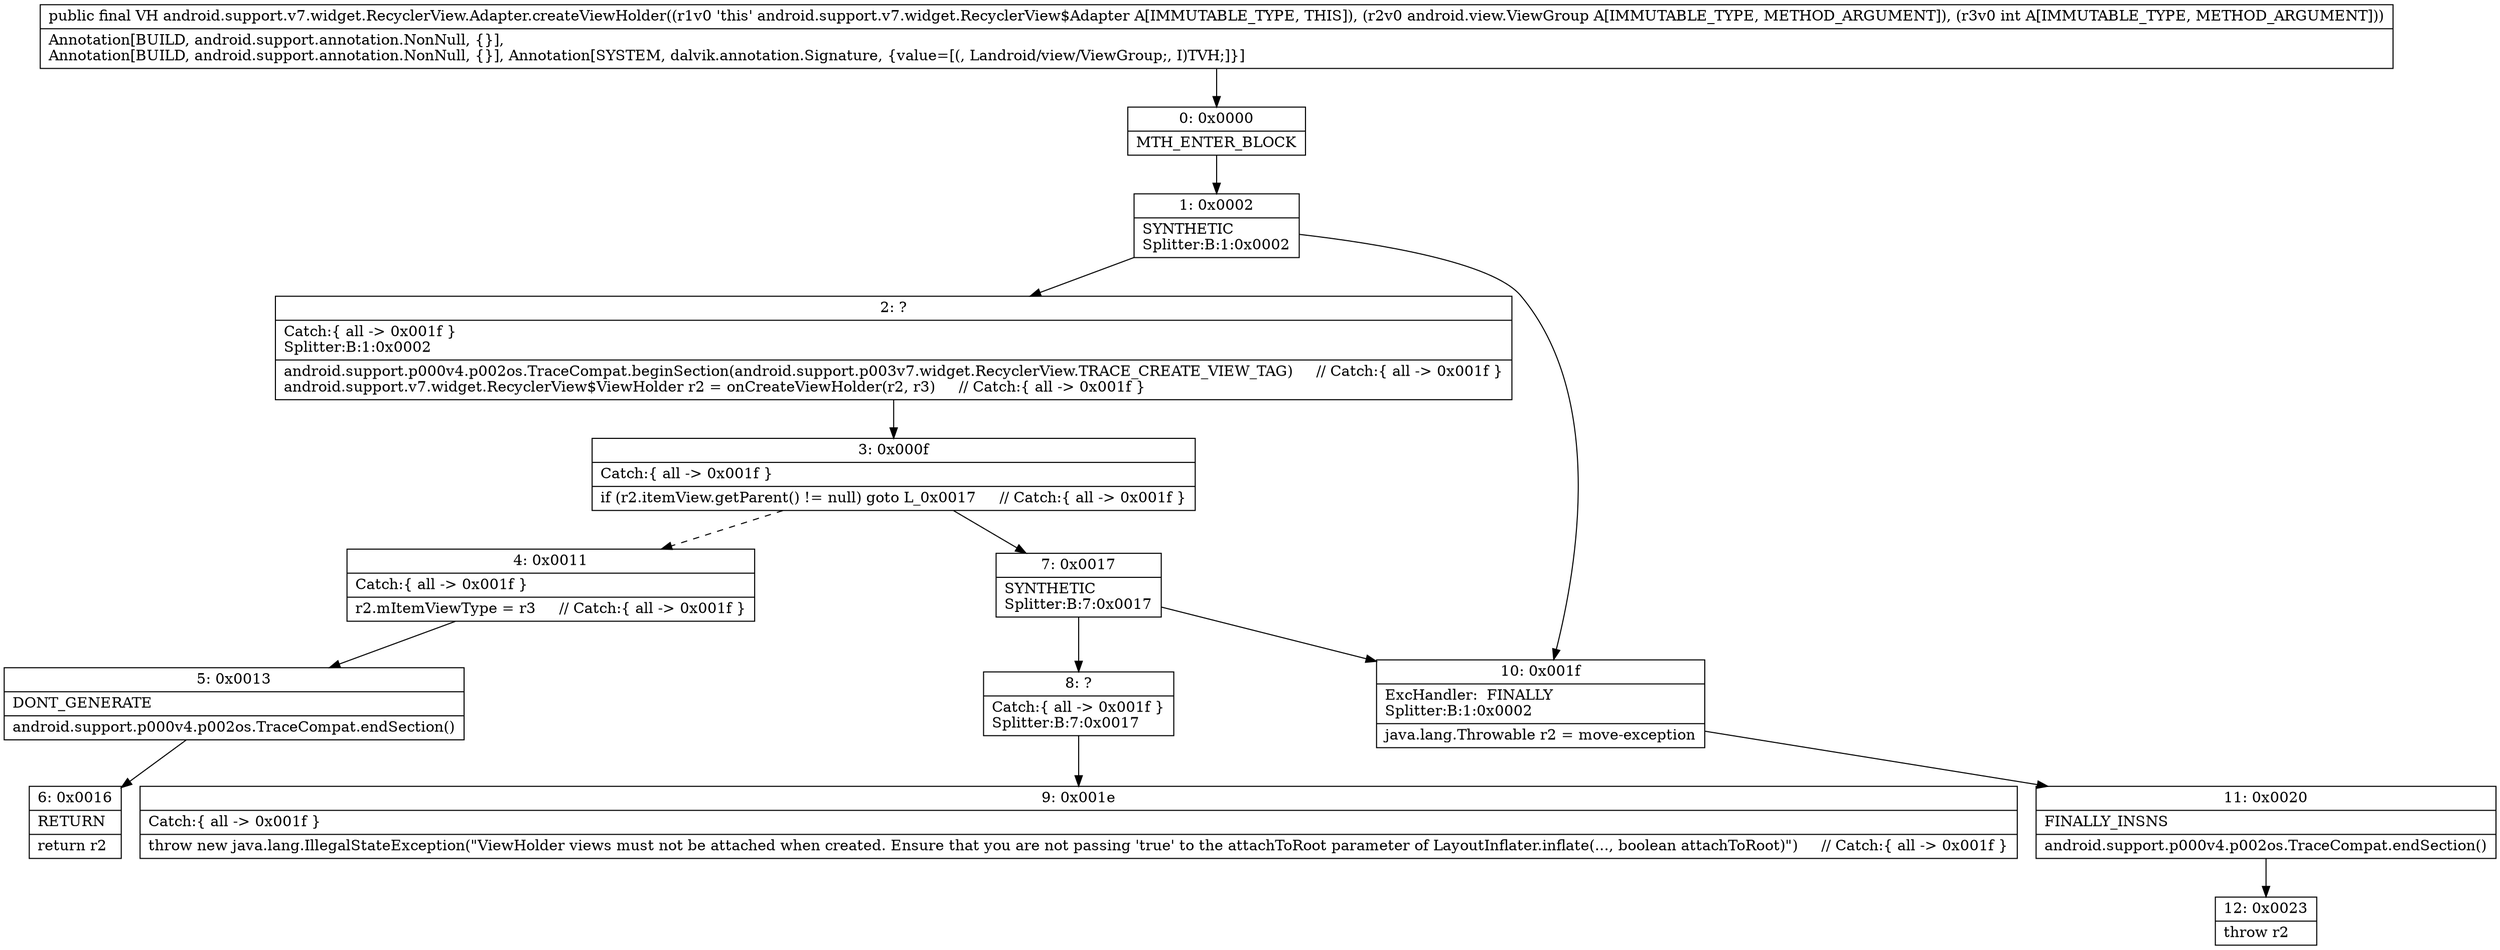digraph "CFG forandroid.support.v7.widget.RecyclerView.Adapter.createViewHolder(Landroid\/view\/ViewGroup;I)Landroid\/support\/v7\/widget\/RecyclerView$ViewHolder;" {
Node_0 [shape=record,label="{0\:\ 0x0000|MTH_ENTER_BLOCK\l}"];
Node_1 [shape=record,label="{1\:\ 0x0002|SYNTHETIC\lSplitter:B:1:0x0002\l}"];
Node_2 [shape=record,label="{2\:\ ?|Catch:\{ all \-\> 0x001f \}\lSplitter:B:1:0x0002\l|android.support.p000v4.p002os.TraceCompat.beginSection(android.support.p003v7.widget.RecyclerView.TRACE_CREATE_VIEW_TAG)     \/\/ Catch:\{ all \-\> 0x001f \}\landroid.support.v7.widget.RecyclerView$ViewHolder r2 = onCreateViewHolder(r2, r3)     \/\/ Catch:\{ all \-\> 0x001f \}\l}"];
Node_3 [shape=record,label="{3\:\ 0x000f|Catch:\{ all \-\> 0x001f \}\l|if (r2.itemView.getParent() != null) goto L_0x0017     \/\/ Catch:\{ all \-\> 0x001f \}\l}"];
Node_4 [shape=record,label="{4\:\ 0x0011|Catch:\{ all \-\> 0x001f \}\l|r2.mItemViewType = r3     \/\/ Catch:\{ all \-\> 0x001f \}\l}"];
Node_5 [shape=record,label="{5\:\ 0x0013|DONT_GENERATE\l|android.support.p000v4.p002os.TraceCompat.endSection()\l}"];
Node_6 [shape=record,label="{6\:\ 0x0016|RETURN\l|return r2\l}"];
Node_7 [shape=record,label="{7\:\ 0x0017|SYNTHETIC\lSplitter:B:7:0x0017\l}"];
Node_8 [shape=record,label="{8\:\ ?|Catch:\{ all \-\> 0x001f \}\lSplitter:B:7:0x0017\l}"];
Node_9 [shape=record,label="{9\:\ 0x001e|Catch:\{ all \-\> 0x001f \}\l|throw new java.lang.IllegalStateException(\"ViewHolder views must not be attached when created. Ensure that you are not passing 'true' to the attachToRoot parameter of LayoutInflater.inflate(..., boolean attachToRoot)\")     \/\/ Catch:\{ all \-\> 0x001f \}\l}"];
Node_10 [shape=record,label="{10\:\ 0x001f|ExcHandler:  FINALLY\lSplitter:B:1:0x0002\l|java.lang.Throwable r2 = move\-exception\l}"];
Node_11 [shape=record,label="{11\:\ 0x0020|FINALLY_INSNS\l|android.support.p000v4.p002os.TraceCompat.endSection()\l}"];
Node_12 [shape=record,label="{12\:\ 0x0023|throw r2\l}"];
MethodNode[shape=record,label="{public final VH android.support.v7.widget.RecyclerView.Adapter.createViewHolder((r1v0 'this' android.support.v7.widget.RecyclerView$Adapter A[IMMUTABLE_TYPE, THIS]), (r2v0 android.view.ViewGroup A[IMMUTABLE_TYPE, METHOD_ARGUMENT]), (r3v0 int A[IMMUTABLE_TYPE, METHOD_ARGUMENT]))  | Annotation[BUILD, android.support.annotation.NonNull, \{\}], \lAnnotation[BUILD, android.support.annotation.NonNull, \{\}], Annotation[SYSTEM, dalvik.annotation.Signature, \{value=[(, Landroid\/view\/ViewGroup;, I)TVH;]\}]\l}"];
MethodNode -> Node_0;
Node_0 -> Node_1;
Node_1 -> Node_2;
Node_1 -> Node_10;
Node_2 -> Node_3;
Node_3 -> Node_4[style=dashed];
Node_3 -> Node_7;
Node_4 -> Node_5;
Node_5 -> Node_6;
Node_7 -> Node_8;
Node_7 -> Node_10;
Node_8 -> Node_9;
Node_10 -> Node_11;
Node_11 -> Node_12;
}

